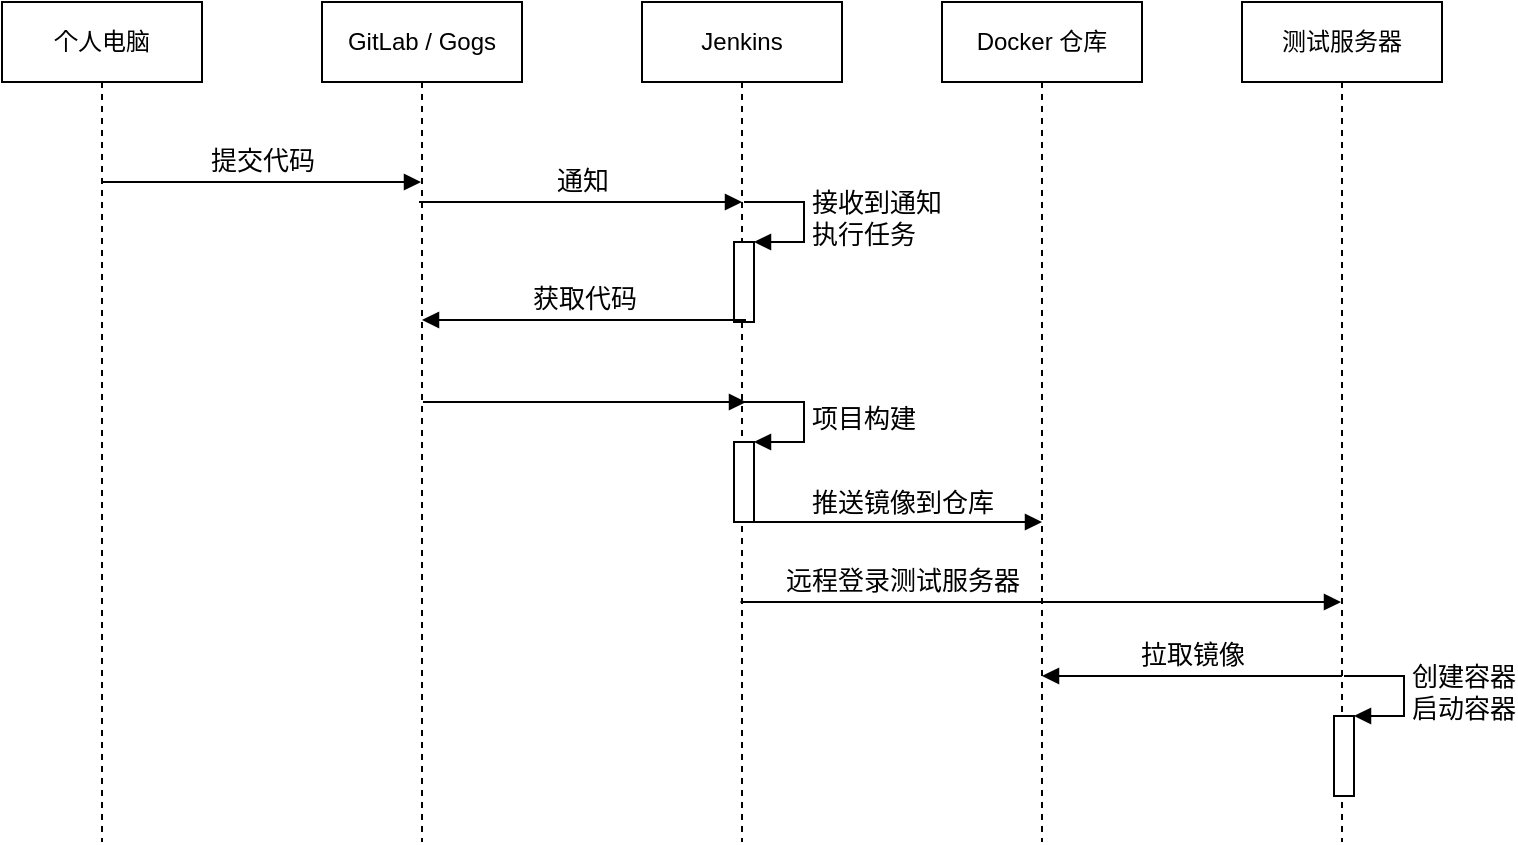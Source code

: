<mxfile version="16.5.1" type="device"><diagram id="Wr9tEejJLwV6cSslvns1" name="第 1 页"><mxGraphModel dx="1422" dy="874" grid="1" gridSize="10" guides="1" tooltips="1" connect="1" arrows="1" fold="1" page="1" pageScale="1" pageWidth="827" pageHeight="1169" math="0" shadow="0"><root><mxCell id="0"/><mxCell id="1" parent="0"/><mxCell id="t6t4k4njL9Q0DN5JXZrl-1" value="个人电脑" style="shape=umlLifeline;perimeter=lifelinePerimeter;whiteSpace=wrap;html=1;container=1;collapsible=0;recursiveResize=0;outlineConnect=0;" vertex="1" parent="1"><mxGeometry x="30" y="130" width="100" height="420" as="geometry"/></mxCell><mxCell id="t6t4k4njL9Q0DN5JXZrl-2" value="GitLab / Gogs" style="shape=umlLifeline;perimeter=lifelinePerimeter;whiteSpace=wrap;html=1;container=1;collapsible=0;recursiveResize=0;outlineConnect=0;" vertex="1" parent="1"><mxGeometry x="190" y="130" width="100" height="420" as="geometry"/></mxCell><mxCell id="t6t4k4njL9Q0DN5JXZrl-3" value="Jenkins" style="shape=umlLifeline;perimeter=lifelinePerimeter;whiteSpace=wrap;html=1;container=1;collapsible=0;recursiveResize=0;outlineConnect=0;" vertex="1" parent="1"><mxGeometry x="350" y="130" width="100" height="420" as="geometry"/></mxCell><mxCell id="t6t4k4njL9Q0DN5JXZrl-10" value="" style="html=1;points=[];perimeter=orthogonalPerimeter;fontSize=13;" vertex="1" parent="t6t4k4njL9Q0DN5JXZrl-3"><mxGeometry x="46" y="120" width="10" height="40" as="geometry"/></mxCell><mxCell id="t6t4k4njL9Q0DN5JXZrl-11" value="接收到通知&lt;br&gt;执行任务" style="edgeStyle=orthogonalEdgeStyle;html=1;align=left;spacingLeft=2;endArrow=block;rounded=0;entryX=1;entryY=0;fontSize=13;" edge="1" target="t6t4k4njL9Q0DN5JXZrl-10" parent="t6t4k4njL9Q0DN5JXZrl-3"><mxGeometry relative="1" as="geometry"><mxPoint x="51" y="100" as="sourcePoint"/><Array as="points"><mxPoint x="81" y="100"/></Array></mxGeometry></mxCell><mxCell id="t6t4k4njL9Q0DN5JXZrl-14" value="通知" style="html=1;verticalAlign=bottom;endArrow=block;rounded=0;fontSize=13;" edge="1" parent="t6t4k4njL9Q0DN5JXZrl-3"><mxGeometry width="80" relative="1" as="geometry"><mxPoint x="-111.5" y="100" as="sourcePoint"/><mxPoint x="50" y="100" as="targetPoint"/></mxGeometry></mxCell><mxCell id="t6t4k4njL9Q0DN5JXZrl-15" value="" style="html=1;verticalAlign=bottom;endArrow=block;rounded=0;fontSize=13;" edge="1" parent="t6t4k4njL9Q0DN5JXZrl-3"><mxGeometry width="80" relative="1" as="geometry"><mxPoint x="-109.5" y="200" as="sourcePoint"/><mxPoint x="52" y="200" as="targetPoint"/></mxGeometry></mxCell><mxCell id="t6t4k4njL9Q0DN5JXZrl-17" value="" style="html=1;points=[];perimeter=orthogonalPerimeter;fontSize=13;" vertex="1" parent="t6t4k4njL9Q0DN5JXZrl-3"><mxGeometry x="46" y="220" width="10" height="40" as="geometry"/></mxCell><mxCell id="t6t4k4njL9Q0DN5JXZrl-18" value="项目构建" style="edgeStyle=orthogonalEdgeStyle;html=1;align=left;spacingLeft=2;endArrow=block;rounded=0;entryX=1;entryY=0;fontSize=13;" edge="1" target="t6t4k4njL9Q0DN5JXZrl-17" parent="t6t4k4njL9Q0DN5JXZrl-3"><mxGeometry relative="1" as="geometry"><mxPoint x="51" y="200" as="sourcePoint"/><Array as="points"><mxPoint x="81" y="200"/></Array></mxGeometry></mxCell><mxCell id="t6t4k4njL9Q0DN5JXZrl-4" value="Docker&amp;nbsp;仓库" style="shape=umlLifeline;perimeter=lifelinePerimeter;whiteSpace=wrap;html=1;container=1;collapsible=0;recursiveResize=0;outlineConnect=0;" vertex="1" parent="1"><mxGeometry x="500" y="130" width="100" height="420" as="geometry"/></mxCell><mxCell id="t6t4k4njL9Q0DN5JXZrl-20" value="" style="html=1;verticalAlign=bottom;endArrow=block;rounded=0;fontSize=13;" edge="1" parent="t6t4k4njL9Q0DN5JXZrl-4"><mxGeometry width="80" relative="1" as="geometry"><mxPoint x="-100.5" y="260" as="sourcePoint"/><mxPoint x="50" y="260" as="targetPoint"/></mxGeometry></mxCell><mxCell id="t6t4k4njL9Q0DN5JXZrl-23" value="远程登录测试服务器" style="html=1;verticalAlign=bottom;endArrow=block;rounded=0;fontSize=13;" edge="1" parent="t6t4k4njL9Q0DN5JXZrl-4" target="t6t4k4njL9Q0DN5JXZrl-5"><mxGeometry x="-0.462" width="80" relative="1" as="geometry"><mxPoint x="-100.75" y="300" as="sourcePoint"/><mxPoint x="60.75" y="300" as="targetPoint"/><mxPoint as="offset"/></mxGeometry></mxCell><mxCell id="t6t4k4njL9Q0DN5JXZrl-5" value="测试服务器" style="shape=umlLifeline;perimeter=lifelinePerimeter;whiteSpace=wrap;html=1;container=1;collapsible=0;recursiveResize=0;outlineConnect=0;" vertex="1" parent="1"><mxGeometry x="650" y="130" width="100" height="420" as="geometry"/></mxCell><mxCell id="t6t4k4njL9Q0DN5JXZrl-24" value="拉取镜像" style="html=1;verticalAlign=bottom;endArrow=block;rounded=0;fontSize=13;" edge="1" parent="t6t4k4njL9Q0DN5JXZrl-5"><mxGeometry width="80" relative="1" as="geometry"><mxPoint x="50" y="337" as="sourcePoint"/><mxPoint x="-100" y="337" as="targetPoint"/></mxGeometry></mxCell><mxCell id="t6t4k4njL9Q0DN5JXZrl-25" value="" style="html=1;points=[];perimeter=orthogonalPerimeter;fontSize=13;" vertex="1" parent="t6t4k4njL9Q0DN5JXZrl-5"><mxGeometry x="46" y="357" width="10" height="40" as="geometry"/></mxCell><mxCell id="t6t4k4njL9Q0DN5JXZrl-26" value="创建容器&lt;br&gt;启动容器" style="edgeStyle=orthogonalEdgeStyle;html=1;align=left;spacingLeft=2;endArrow=block;rounded=0;entryX=1;entryY=0;fontSize=13;" edge="1" target="t6t4k4njL9Q0DN5JXZrl-25" parent="t6t4k4njL9Q0DN5JXZrl-5"><mxGeometry relative="1" as="geometry"><mxPoint x="51" y="337" as="sourcePoint"/><Array as="points"><mxPoint x="81" y="337"/></Array></mxGeometry></mxCell><mxCell id="t6t4k4njL9Q0DN5JXZrl-12" value="获取代码" style="html=1;verticalAlign=bottom;endArrow=block;rounded=0;fontSize=13;exitX=0.6;exitY=0.975;exitDx=0;exitDy=0;exitPerimeter=0;" edge="1" parent="1" source="t6t4k4njL9Q0DN5JXZrl-10" target="t6t4k4njL9Q0DN5JXZrl-2"><mxGeometry width="80" relative="1" as="geometry"><mxPoint x="350" y="290" as="sourcePoint"/><mxPoint x="270" y="290" as="targetPoint"/></mxGeometry></mxCell><mxCell id="t6t4k4njL9Q0DN5JXZrl-13" value="提交代码" style="html=1;verticalAlign=bottom;endArrow=block;rounded=0;fontSize=13;" edge="1" parent="1" target="t6t4k4njL9Q0DN5JXZrl-2"><mxGeometry width="80" relative="1" as="geometry"><mxPoint x="80" y="220" as="sourcePoint"/><mxPoint x="160" y="220" as="targetPoint"/></mxGeometry></mxCell><mxCell id="t6t4k4njL9Q0DN5JXZrl-21" value="推送镜像到仓库" style="text;html=1;align=center;verticalAlign=middle;resizable=0;points=[];autosize=1;strokeColor=none;fillColor=none;fontSize=13;" vertex="1" parent="1"><mxGeometry x="425" y="370" width="110" height="20" as="geometry"/></mxCell></root></mxGraphModel></diagram></mxfile>